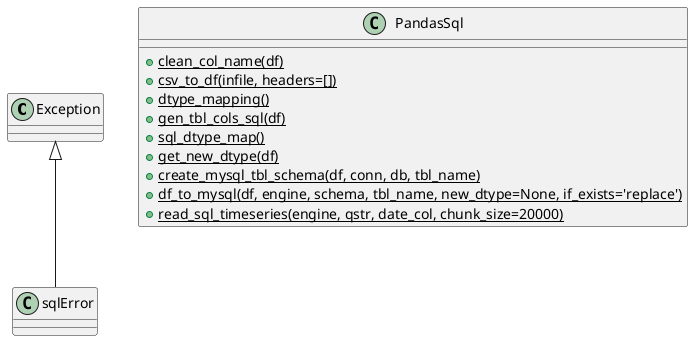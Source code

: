 @startuml
Exception <|-- sqlError
class sqlError {
}

class PandasSql {
  +clean_col_name(df){static}
  +csv_to_df(infile, headers=[]){static}
  +dtype_mapping(){static}
  +gen_tbl_cols_sql(df){static}
  +sql_dtype_map(){static}
  +get_new_dtype(df){static}
  +create_mysql_tbl_schema(df, conn, db, tbl_name){static}
  +df_to_mysql(df, engine, schema, tbl_name, new_dtype=None, if_exists='replace'){static}
  +read_sql_timeseries(engine, qstr, date_col, chunk_size=20000){static}
}

@enduml
